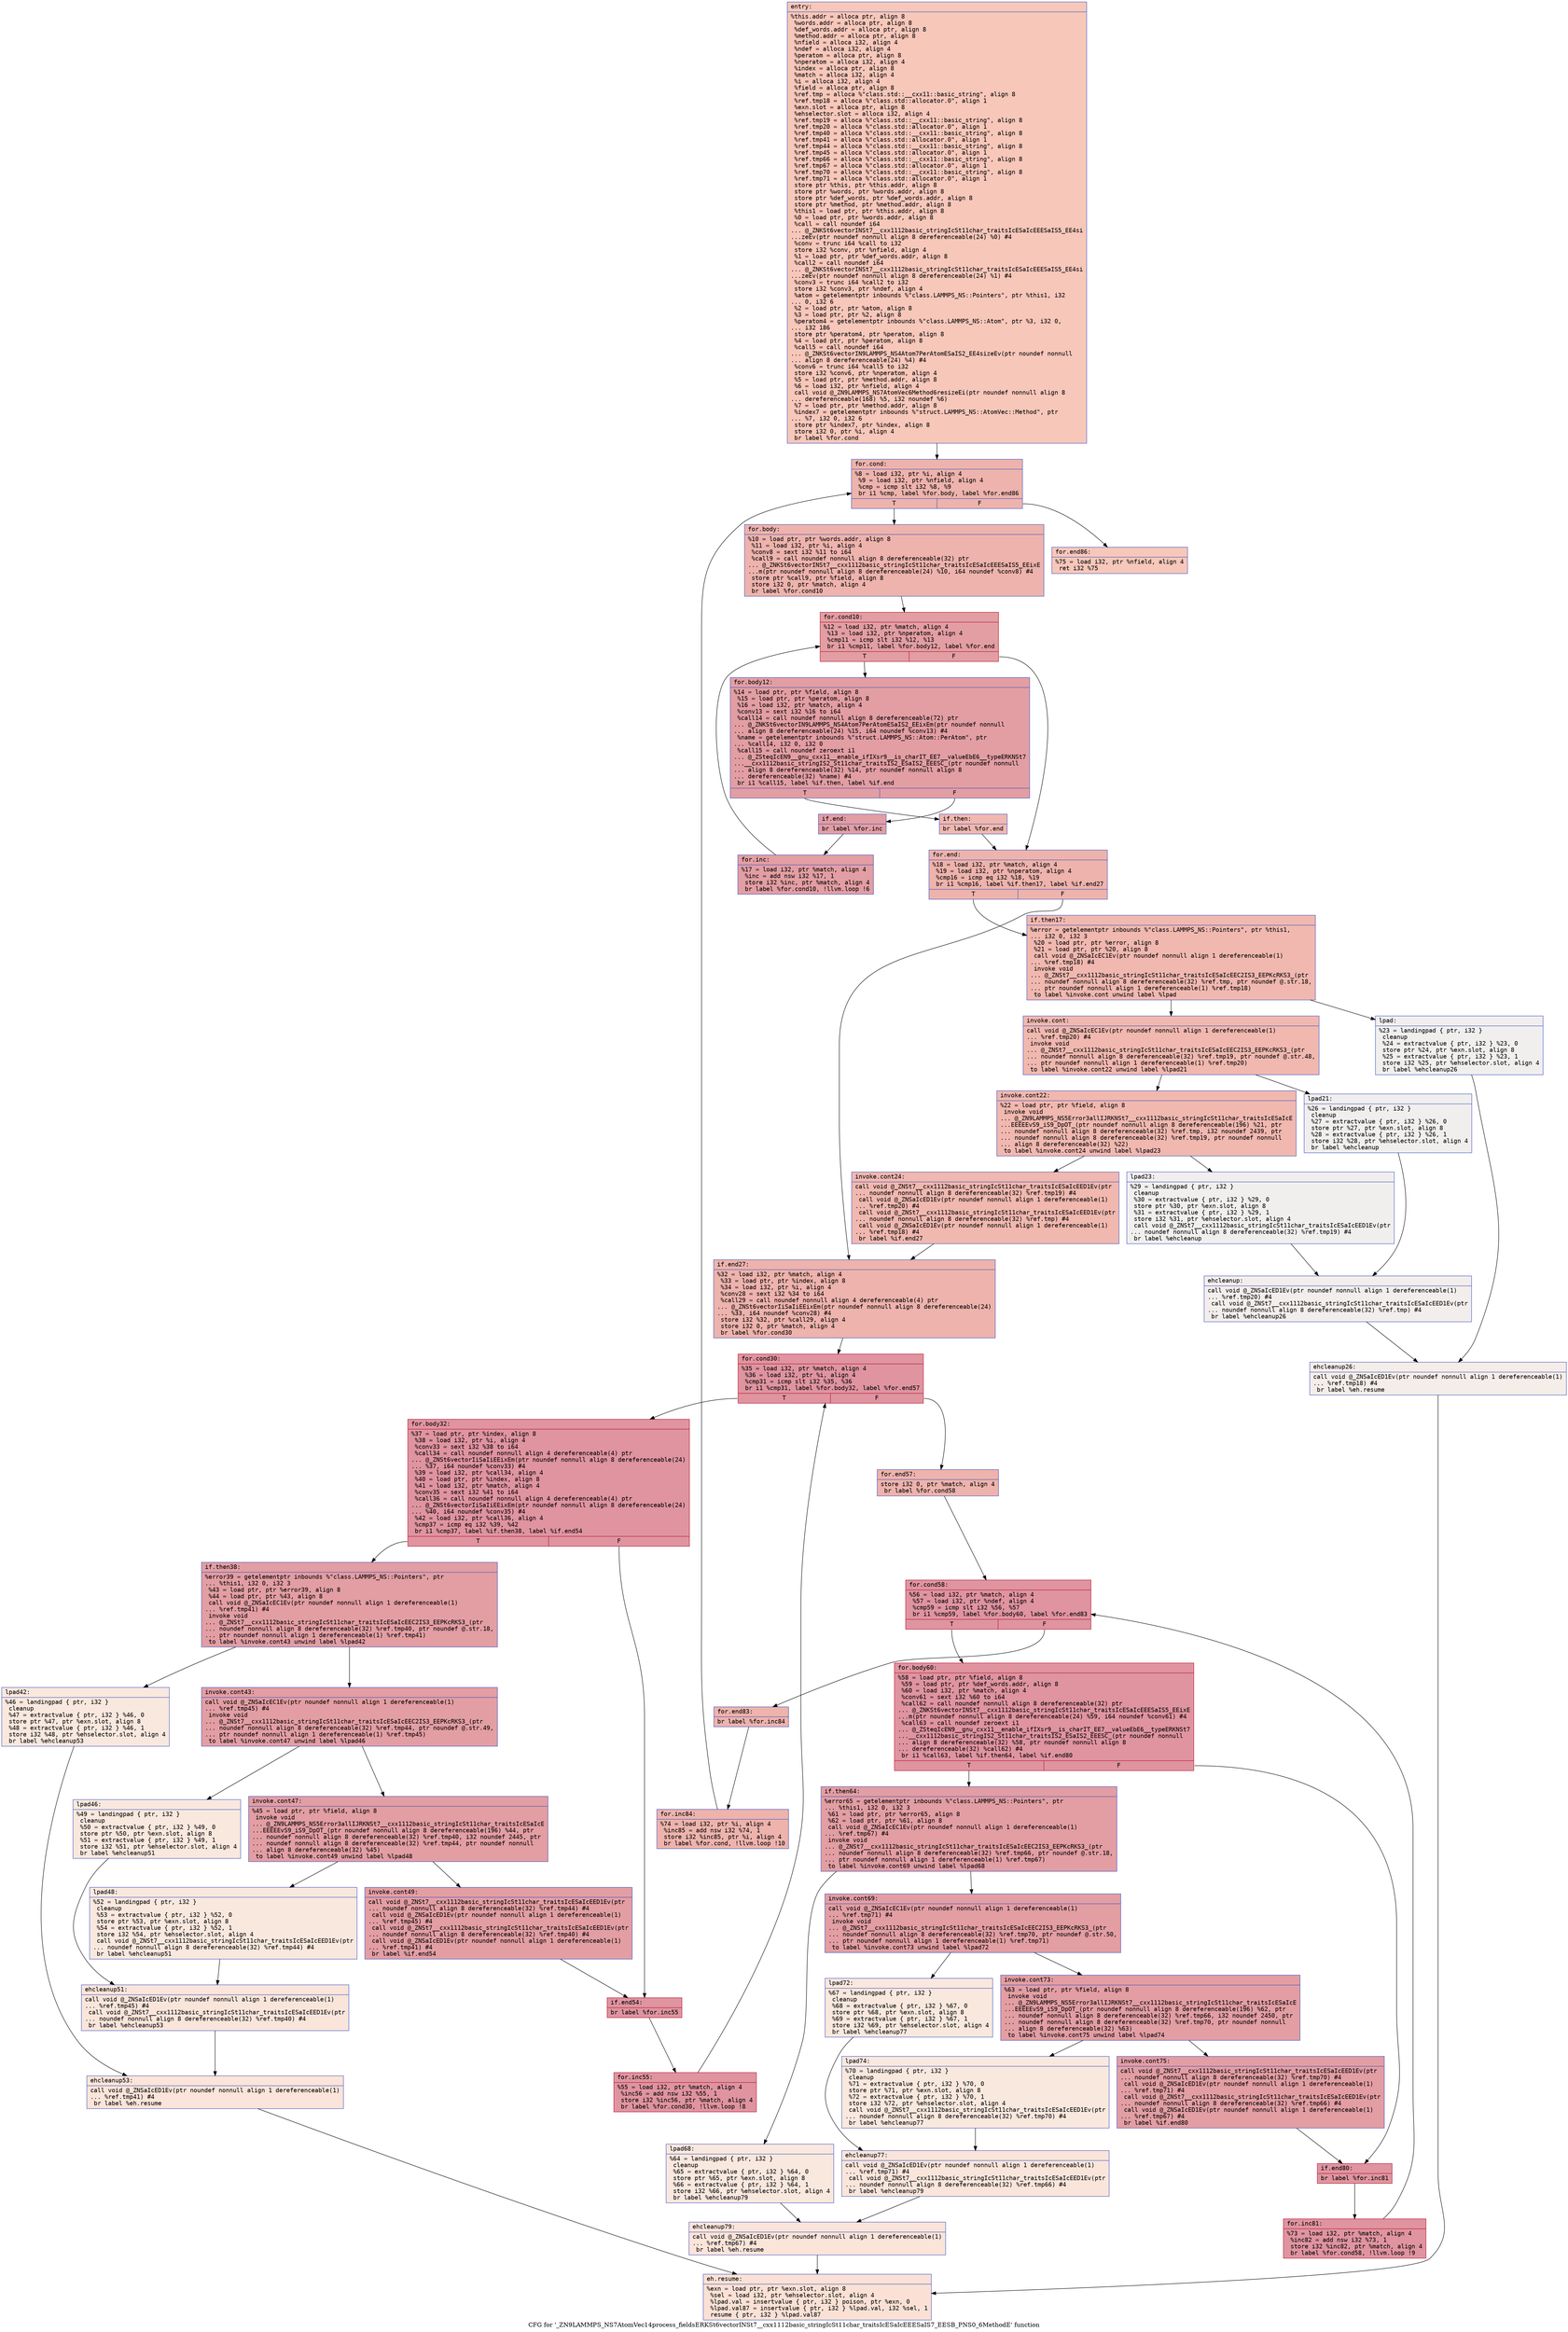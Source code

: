 digraph "CFG for '_ZN9LAMMPS_NS7AtomVec14process_fieldsERKSt6vectorINSt7__cxx1112basic_stringIcSt11char_traitsIcESaIcEEESaIS7_EESB_PNS0_6MethodE' function" {
	label="CFG for '_ZN9LAMMPS_NS7AtomVec14process_fieldsERKSt6vectorINSt7__cxx1112basic_stringIcSt11char_traitsIcESaIcEEESaIS7_EESB_PNS0_6MethodE' function";

	Node0x56285ac39cd0 [shape=record,color="#3d50c3ff", style=filled, fillcolor="#ec7f6370" fontname="Courier",label="{entry:\l|  %this.addr = alloca ptr, align 8\l  %words.addr = alloca ptr, align 8\l  %def_words.addr = alloca ptr, align 8\l  %method.addr = alloca ptr, align 8\l  %nfield = alloca i32, align 4\l  %ndef = alloca i32, align 4\l  %peratom = alloca ptr, align 8\l  %nperatom = alloca i32, align 4\l  %index = alloca ptr, align 8\l  %match = alloca i32, align 4\l  %i = alloca i32, align 4\l  %field = alloca ptr, align 8\l  %ref.tmp = alloca %\"class.std::__cxx11::basic_string\", align 8\l  %ref.tmp18 = alloca %\"class.std::allocator.0\", align 1\l  %exn.slot = alloca ptr, align 8\l  %ehselector.slot = alloca i32, align 4\l  %ref.tmp19 = alloca %\"class.std::__cxx11::basic_string\", align 8\l  %ref.tmp20 = alloca %\"class.std::allocator.0\", align 1\l  %ref.tmp40 = alloca %\"class.std::__cxx11::basic_string\", align 8\l  %ref.tmp41 = alloca %\"class.std::allocator.0\", align 1\l  %ref.tmp44 = alloca %\"class.std::__cxx11::basic_string\", align 8\l  %ref.tmp45 = alloca %\"class.std::allocator.0\", align 1\l  %ref.tmp66 = alloca %\"class.std::__cxx11::basic_string\", align 8\l  %ref.tmp67 = alloca %\"class.std::allocator.0\", align 1\l  %ref.tmp70 = alloca %\"class.std::__cxx11::basic_string\", align 8\l  %ref.tmp71 = alloca %\"class.std::allocator.0\", align 1\l  store ptr %this, ptr %this.addr, align 8\l  store ptr %words, ptr %words.addr, align 8\l  store ptr %def_words, ptr %def_words.addr, align 8\l  store ptr %method, ptr %method.addr, align 8\l  %this1 = load ptr, ptr %this.addr, align 8\l  %0 = load ptr, ptr %words.addr, align 8\l  %call = call noundef i64\l... @_ZNKSt6vectorINSt7__cxx1112basic_stringIcSt11char_traitsIcESaIcEEESaIS5_EE4si\l...zeEv(ptr noundef nonnull align 8 dereferenceable(24) %0) #4\l  %conv = trunc i64 %call to i32\l  store i32 %conv, ptr %nfield, align 4\l  %1 = load ptr, ptr %def_words.addr, align 8\l  %call2 = call noundef i64\l... @_ZNKSt6vectorINSt7__cxx1112basic_stringIcSt11char_traitsIcESaIcEEESaIS5_EE4si\l...zeEv(ptr noundef nonnull align 8 dereferenceable(24) %1) #4\l  %conv3 = trunc i64 %call2 to i32\l  store i32 %conv3, ptr %ndef, align 4\l  %atom = getelementptr inbounds %\"class.LAMMPS_NS::Pointers\", ptr %this1, i32\l... 0, i32 6\l  %2 = load ptr, ptr %atom, align 8\l  %3 = load ptr, ptr %2, align 8\l  %peratom4 = getelementptr inbounds %\"class.LAMMPS_NS::Atom\", ptr %3, i32 0,\l... i32 186\l  store ptr %peratom4, ptr %peratom, align 8\l  %4 = load ptr, ptr %peratom, align 8\l  %call5 = call noundef i64\l... @_ZNKSt6vectorIN9LAMMPS_NS4Atom7PerAtomESaIS2_EE4sizeEv(ptr noundef nonnull\l... align 8 dereferenceable(24) %4) #4\l  %conv6 = trunc i64 %call5 to i32\l  store i32 %conv6, ptr %nperatom, align 4\l  %5 = load ptr, ptr %method.addr, align 8\l  %6 = load i32, ptr %nfield, align 4\l  call void @_ZN9LAMMPS_NS7AtomVec6Method6resizeEi(ptr noundef nonnull align 8\l... dereferenceable(168) %5, i32 noundef %6)\l  %7 = load ptr, ptr %method.addr, align 8\l  %index7 = getelementptr inbounds %\"struct.LAMMPS_NS::AtomVec::Method\", ptr\l... %7, i32 0, i32 6\l  store ptr %index7, ptr %index, align 8\l  store i32 0, ptr %i, align 4\l  br label %for.cond\l}"];
	Node0x56285ac39cd0 -> Node0x56285ac3c6e0[tooltip="entry -> for.cond\nProbability 100.00%" ];
	Node0x56285ac3c6e0 [shape=record,color="#3d50c3ff", style=filled, fillcolor="#d6524470" fontname="Courier",label="{for.cond:\l|  %8 = load i32, ptr %i, align 4\l  %9 = load i32, ptr %nfield, align 4\l  %cmp = icmp slt i32 %8, %9\l  br i1 %cmp, label %for.body, label %for.end86\l|{<s0>T|<s1>F}}"];
	Node0x56285ac3c6e0:s0 -> Node0x56285ac3c8a0[tooltip="for.cond -> for.body\nProbability 96.88%" ];
	Node0x56285ac3c6e0:s1 -> Node0x56285ac3c920[tooltip="for.cond -> for.end86\nProbability 3.12%" ];
	Node0x56285ac3c8a0 [shape=record,color="#3d50c3ff", style=filled, fillcolor="#d6524470" fontname="Courier",label="{for.body:\l|  %10 = load ptr, ptr %words.addr, align 8\l  %11 = load i32, ptr %i, align 4\l  %conv8 = sext i32 %11 to i64\l  %call9 = call noundef nonnull align 8 dereferenceable(32) ptr\l... @_ZNKSt6vectorINSt7__cxx1112basic_stringIcSt11char_traitsIcESaIcEEESaIS5_EEixE\l...m(ptr noundef nonnull align 8 dereferenceable(24) %10, i64 noundef %conv8) #4\l  store ptr %call9, ptr %field, align 8\l  store i32 0, ptr %match, align 4\l  br label %for.cond10\l}"];
	Node0x56285ac3c8a0 -> Node0x56285ac3ce90[tooltip="for.body -> for.cond10\nProbability 100.00%" ];
	Node0x56285ac3ce90 [shape=record,color="#b70d28ff", style=filled, fillcolor="#be242e70" fontname="Courier",label="{for.cond10:\l|  %12 = load i32, ptr %match, align 4\l  %13 = load i32, ptr %nperatom, align 4\l  %cmp11 = icmp slt i32 %12, %13\l  br i1 %cmp11, label %for.body12, label %for.end\l|{<s0>T|<s1>F}}"];
	Node0x56285ac3ce90:s0 -> Node0x56285ac0b970[tooltip="for.cond10 -> for.body12\nProbability 96.88%" ];
	Node0x56285ac3ce90:s1 -> Node0x56285ac3ab80[tooltip="for.cond10 -> for.end\nProbability 3.12%" ];
	Node0x56285ac0b970 [shape=record,color="#3d50c3ff", style=filled, fillcolor="#be242e70" fontname="Courier",label="{for.body12:\l|  %14 = load ptr, ptr %field, align 8\l  %15 = load ptr, ptr %peratom, align 8\l  %16 = load i32, ptr %match, align 4\l  %conv13 = sext i32 %16 to i64\l  %call14 = call noundef nonnull align 8 dereferenceable(72) ptr\l... @_ZNKSt6vectorIN9LAMMPS_NS4Atom7PerAtomESaIS2_EEixEm(ptr noundef nonnull\l... align 8 dereferenceable(24) %15, i64 noundef %conv13) #4\l  %name = getelementptr inbounds %\"struct.LAMMPS_NS::Atom::PerAtom\", ptr\l... %call14, i32 0, i32 0\l  %call15 = call noundef zeroext i1\l... @_ZSteqIcEN9__gnu_cxx11__enable_ifIXsr9__is_charIT_EE7__valueEbE6__typeERKNSt7\l...__cxx1112basic_stringIS2_St11char_traitsIS2_ESaIS2_EEESC_(ptr noundef nonnull\l... align 8 dereferenceable(32) %14, ptr noundef nonnull align 8\l... dereferenceable(32) %name) #4\l  br i1 %call15, label %if.then, label %if.end\l|{<s0>T|<s1>F}}"];
	Node0x56285ac0b970:s0 -> Node0x56285ac3dda0[tooltip="for.body12 -> if.then\nProbability 3.12%" ];
	Node0x56285ac0b970:s1 -> Node0x56285ac3ddf0[tooltip="for.body12 -> if.end\nProbability 96.88%" ];
	Node0x56285ac3dda0 [shape=record,color="#3d50c3ff", style=filled, fillcolor="#dc5d4a70" fontname="Courier",label="{if.then:\l|  br label %for.end\l}"];
	Node0x56285ac3dda0 -> Node0x56285ac3ab80[tooltip="if.then -> for.end\nProbability 100.00%" ];
	Node0x56285ac3ddf0 [shape=record,color="#3d50c3ff", style=filled, fillcolor="#be242e70" fontname="Courier",label="{if.end:\l|  br label %for.inc\l}"];
	Node0x56285ac3ddf0 -> Node0x56285ac3dfe0[tooltip="if.end -> for.inc\nProbability 100.00%" ];
	Node0x56285ac3dfe0 [shape=record,color="#3d50c3ff", style=filled, fillcolor="#be242e70" fontname="Courier",label="{for.inc:\l|  %17 = load i32, ptr %match, align 4\l  %inc = add nsw i32 %17, 1\l  store i32 %inc, ptr %match, align 4\l  br label %for.cond10, !llvm.loop !6\l}"];
	Node0x56285ac3dfe0 -> Node0x56285ac3ce90[tooltip="for.inc -> for.cond10\nProbability 100.00%" ];
	Node0x56285ac3ab80 [shape=record,color="#3d50c3ff", style=filled, fillcolor="#d6524470" fontname="Courier",label="{for.end:\l|  %18 = load i32, ptr %match, align 4\l  %19 = load i32, ptr %nperatom, align 4\l  %cmp16 = icmp eq i32 %18, %19\l  br i1 %cmp16, label %if.then17, label %if.end27\l|{<s0>T|<s1>F}}"];
	Node0x56285ac3ab80:s0 -> Node0x56285ac3e530[tooltip="for.end -> if.then17\nProbability 50.00%" ];
	Node0x56285ac3ab80:s1 -> Node0x56285ac3e580[tooltip="for.end -> if.end27\nProbability 50.00%" ];
	Node0x56285ac3e530 [shape=record,color="#3d50c3ff", style=filled, fillcolor="#dc5d4a70" fontname="Courier",label="{if.then17:\l|  %error = getelementptr inbounds %\"class.LAMMPS_NS::Pointers\", ptr %this1,\l... i32 0, i32 3\l  %20 = load ptr, ptr %error, align 8\l  %21 = load ptr, ptr %20, align 8\l  call void @_ZNSaIcEC1Ev(ptr noundef nonnull align 1 dereferenceable(1)\l... %ref.tmp18) #4\l  invoke void\l... @_ZNSt7__cxx1112basic_stringIcSt11char_traitsIcESaIcEEC2IS3_EEPKcRKS3_(ptr\l... noundef nonnull align 8 dereferenceable(32) %ref.tmp, ptr noundef @.str.18,\l... ptr noundef nonnull align 1 dereferenceable(1) %ref.tmp18)\l          to label %invoke.cont unwind label %lpad\l}"];
	Node0x56285ac3e530 -> Node0x56285ac3ea10[tooltip="if.then17 -> invoke.cont\nProbability 100.00%" ];
	Node0x56285ac3e530 -> Node0x56285ac3ea90[tooltip="if.then17 -> lpad\nProbability 0.00%" ];
	Node0x56285ac3ea10 [shape=record,color="#3d50c3ff", style=filled, fillcolor="#dc5d4a70" fontname="Courier",label="{invoke.cont:\l|  call void @_ZNSaIcEC1Ev(ptr noundef nonnull align 1 dereferenceable(1)\l... %ref.tmp20) #4\l  invoke void\l... @_ZNSt7__cxx1112basic_stringIcSt11char_traitsIcESaIcEEC2IS3_EEPKcRKS3_(ptr\l... noundef nonnull align 8 dereferenceable(32) %ref.tmp19, ptr noundef @.str.48,\l... ptr noundef nonnull align 1 dereferenceable(1) %ref.tmp20)\l          to label %invoke.cont22 unwind label %lpad21\l}"];
	Node0x56285ac3ea10 -> Node0x56285ac3edb0[tooltip="invoke.cont -> invoke.cont22\nProbability 100.00%" ];
	Node0x56285ac3ea10 -> Node0x56285ac3ee00[tooltip="invoke.cont -> lpad21\nProbability 0.00%" ];
	Node0x56285ac3edb0 [shape=record,color="#3d50c3ff", style=filled, fillcolor="#dc5d4a70" fontname="Courier",label="{invoke.cont22:\l|  %22 = load ptr, ptr %field, align 8\l  invoke void\l... @_ZN9LAMMPS_NS5Error3allIJRKNSt7__cxx1112basic_stringIcSt11char_traitsIcESaIcE\l...EEEEEvS9_iS9_DpOT_(ptr noundef nonnull align 8 dereferenceable(196) %21, ptr\l... noundef nonnull align 8 dereferenceable(32) %ref.tmp, i32 noundef 2439, ptr\l... noundef nonnull align 8 dereferenceable(32) %ref.tmp19, ptr noundef nonnull\l... align 8 dereferenceable(32) %22)\l          to label %invoke.cont24 unwind label %lpad23\l}"];
	Node0x56285ac3edb0 -> Node0x56285ac3ed60[tooltip="invoke.cont22 -> invoke.cont24\nProbability 100.00%" ];
	Node0x56285ac3edb0 -> Node0x56285ac3f1b0[tooltip="invoke.cont22 -> lpad23\nProbability 0.00%" ];
	Node0x56285ac3ed60 [shape=record,color="#3d50c3ff", style=filled, fillcolor="#dc5d4a70" fontname="Courier",label="{invoke.cont24:\l|  call void @_ZNSt7__cxx1112basic_stringIcSt11char_traitsIcESaIcEED1Ev(ptr\l... noundef nonnull align 8 dereferenceable(32) %ref.tmp19) #4\l  call void @_ZNSaIcED1Ev(ptr noundef nonnull align 1 dereferenceable(1)\l... %ref.tmp20) #4\l  call void @_ZNSt7__cxx1112basic_stringIcSt11char_traitsIcESaIcEED1Ev(ptr\l... noundef nonnull align 8 dereferenceable(32) %ref.tmp) #4\l  call void @_ZNSaIcED1Ev(ptr noundef nonnull align 1 dereferenceable(1)\l... %ref.tmp18) #4\l  br label %if.end27\l}"];
	Node0x56285ac3ed60 -> Node0x56285ac3e580[tooltip="invoke.cont24 -> if.end27\nProbability 100.00%" ];
	Node0x56285ac3ea90 [shape=record,color="#3d50c3ff", style=filled, fillcolor="#e0dbd870" fontname="Courier",label="{lpad:\l|  %23 = landingpad \{ ptr, i32 \}\l          cleanup\l  %24 = extractvalue \{ ptr, i32 \} %23, 0\l  store ptr %24, ptr %exn.slot, align 8\l  %25 = extractvalue \{ ptr, i32 \} %23, 1\l  store i32 %25, ptr %ehselector.slot, align 4\l  br label %ehcleanup26\l}"];
	Node0x56285ac3ea90 -> Node0x56285ac3fc30[tooltip="lpad -> ehcleanup26\nProbability 100.00%" ];
	Node0x56285ac3ee00 [shape=record,color="#3d50c3ff", style=filled, fillcolor="#e0dbd870" fontname="Courier",label="{lpad21:\l|  %26 = landingpad \{ ptr, i32 \}\l          cleanup\l  %27 = extractvalue \{ ptr, i32 \} %26, 0\l  store ptr %27, ptr %exn.slot, align 8\l  %28 = extractvalue \{ ptr, i32 \} %26, 1\l  store i32 %28, ptr %ehselector.slot, align 4\l  br label %ehcleanup\l}"];
	Node0x56285ac3ee00 -> Node0x56285ac3ffa0[tooltip="lpad21 -> ehcleanup\nProbability 100.00%" ];
	Node0x56285ac3f1b0 [shape=record,color="#3d50c3ff", style=filled, fillcolor="#e0dbd870" fontname="Courier",label="{lpad23:\l|  %29 = landingpad \{ ptr, i32 \}\l          cleanup\l  %30 = extractvalue \{ ptr, i32 \} %29, 0\l  store ptr %30, ptr %exn.slot, align 8\l  %31 = extractvalue \{ ptr, i32 \} %29, 1\l  store i32 %31, ptr %ehselector.slot, align 4\l  call void @_ZNSt7__cxx1112basic_stringIcSt11char_traitsIcESaIcEED1Ev(ptr\l... noundef nonnull align 8 dereferenceable(32) %ref.tmp19) #4\l  br label %ehcleanup\l}"];
	Node0x56285ac3f1b0 -> Node0x56285ac3ffa0[tooltip="lpad23 -> ehcleanup\nProbability 100.00%" ];
	Node0x56285ac3ffa0 [shape=record,color="#3d50c3ff", style=filled, fillcolor="#e5d8d170" fontname="Courier",label="{ehcleanup:\l|  call void @_ZNSaIcED1Ev(ptr noundef nonnull align 1 dereferenceable(1)\l... %ref.tmp20) #4\l  call void @_ZNSt7__cxx1112basic_stringIcSt11char_traitsIcESaIcEED1Ev(ptr\l... noundef nonnull align 8 dereferenceable(32) %ref.tmp) #4\l  br label %ehcleanup26\l}"];
	Node0x56285ac3ffa0 -> Node0x56285ac3fc30[tooltip="ehcleanup -> ehcleanup26\nProbability 100.00%" ];
	Node0x56285ac3fc30 [shape=record,color="#3d50c3ff", style=filled, fillcolor="#e8d6cc70" fontname="Courier",label="{ehcleanup26:\l|  call void @_ZNSaIcED1Ev(ptr noundef nonnull align 1 dereferenceable(1)\l... %ref.tmp18) #4\l  br label %eh.resume\l}"];
	Node0x56285ac3fc30 -> Node0x56285ac408b0[tooltip="ehcleanup26 -> eh.resume\nProbability 100.00%" ];
	Node0x56285ac3e580 [shape=record,color="#3d50c3ff", style=filled, fillcolor="#d6524470" fontname="Courier",label="{if.end27:\l|  %32 = load i32, ptr %match, align 4\l  %33 = load ptr, ptr %index, align 8\l  %34 = load i32, ptr %i, align 4\l  %conv28 = sext i32 %34 to i64\l  %call29 = call noundef nonnull align 4 dereferenceable(4) ptr\l... @_ZNSt6vectorIiSaIiEEixEm(ptr noundef nonnull align 8 dereferenceable(24)\l... %33, i64 noundef %conv28) #4\l  store i32 %32, ptr %call29, align 4\l  store i32 0, ptr %match, align 4\l  br label %for.cond30\l}"];
	Node0x56285ac3e580 -> Node0x56285ac40e70[tooltip="if.end27 -> for.cond30\nProbability 100.00%" ];
	Node0x56285ac40e70 [shape=record,color="#b70d28ff", style=filled, fillcolor="#b70d2870" fontname="Courier",label="{for.cond30:\l|  %35 = load i32, ptr %match, align 4\l  %36 = load i32, ptr %i, align 4\l  %cmp31 = icmp slt i32 %35, %36\l  br i1 %cmp31, label %for.body32, label %for.end57\l|{<s0>T|<s1>F}}"];
	Node0x56285ac40e70:s0 -> Node0x56285ac410c0[tooltip="for.cond30 -> for.body32\nProbability 96.88%" ];
	Node0x56285ac40e70:s1 -> Node0x56285ac41110[tooltip="for.cond30 -> for.end57\nProbability 3.12%" ];
	Node0x56285ac410c0 [shape=record,color="#b70d28ff", style=filled, fillcolor="#b70d2870" fontname="Courier",label="{for.body32:\l|  %37 = load ptr, ptr %index, align 8\l  %38 = load i32, ptr %i, align 4\l  %conv33 = sext i32 %38 to i64\l  %call34 = call noundef nonnull align 4 dereferenceable(4) ptr\l... @_ZNSt6vectorIiSaIiEEixEm(ptr noundef nonnull align 8 dereferenceable(24)\l... %37, i64 noundef %conv33) #4\l  %39 = load i32, ptr %call34, align 4\l  %40 = load ptr, ptr %index, align 8\l  %41 = load i32, ptr %match, align 4\l  %conv35 = sext i32 %41 to i64\l  %call36 = call noundef nonnull align 4 dereferenceable(4) ptr\l... @_ZNSt6vectorIiSaIiEEixEm(ptr noundef nonnull align 8 dereferenceable(24)\l... %40, i64 noundef %conv35) #4\l  %42 = load i32, ptr %call36, align 4\l  %cmp37 = icmp eq i32 %39, %42\l  br i1 %cmp37, label %if.then38, label %if.end54\l|{<s0>T|<s1>F}}"];
	Node0x56285ac410c0:s0 -> Node0x56285ac41a10[tooltip="for.body32 -> if.then38\nProbability 50.00%" ];
	Node0x56285ac410c0:s1 -> Node0x56285ac41a60[tooltip="for.body32 -> if.end54\nProbability 50.00%" ];
	Node0x56285ac41a10 [shape=record,color="#3d50c3ff", style=filled, fillcolor="#be242e70" fontname="Courier",label="{if.then38:\l|  %error39 = getelementptr inbounds %\"class.LAMMPS_NS::Pointers\", ptr\l... %this1, i32 0, i32 3\l  %43 = load ptr, ptr %error39, align 8\l  %44 = load ptr, ptr %43, align 8\l  call void @_ZNSaIcEC1Ev(ptr noundef nonnull align 1 dereferenceable(1)\l... %ref.tmp41) #4\l  invoke void\l... @_ZNSt7__cxx1112basic_stringIcSt11char_traitsIcESaIcEEC2IS3_EEPKcRKS3_(ptr\l... noundef nonnull align 8 dereferenceable(32) %ref.tmp40, ptr noundef @.str.18,\l... ptr noundef nonnull align 1 dereferenceable(1) %ref.tmp41)\l          to label %invoke.cont43 unwind label %lpad42\l}"];
	Node0x56285ac41a10 -> Node0x56285ac41f20[tooltip="if.then38 -> invoke.cont43\nProbability 100.00%" ];
	Node0x56285ac41a10 -> Node0x56285ac41fa0[tooltip="if.then38 -> lpad42\nProbability 0.00%" ];
	Node0x56285ac41f20 [shape=record,color="#3d50c3ff", style=filled, fillcolor="#be242e70" fontname="Courier",label="{invoke.cont43:\l|  call void @_ZNSaIcEC1Ev(ptr noundef nonnull align 1 dereferenceable(1)\l... %ref.tmp45) #4\l  invoke void\l... @_ZNSt7__cxx1112basic_stringIcSt11char_traitsIcESaIcEEC2IS3_EEPKcRKS3_(ptr\l... noundef nonnull align 8 dereferenceable(32) %ref.tmp44, ptr noundef @.str.49,\l... ptr noundef nonnull align 1 dereferenceable(1) %ref.tmp45)\l          to label %invoke.cont47 unwind label %lpad46\l}"];
	Node0x56285ac41f20 -> Node0x56285ac42320[tooltip="invoke.cont43 -> invoke.cont47\nProbability 100.00%" ];
	Node0x56285ac41f20 -> Node0x56285ac42370[tooltip="invoke.cont43 -> lpad46\nProbability 0.00%" ];
	Node0x56285ac42320 [shape=record,color="#3d50c3ff", style=filled, fillcolor="#be242e70" fontname="Courier",label="{invoke.cont47:\l|  %45 = load ptr, ptr %field, align 8\l  invoke void\l... @_ZN9LAMMPS_NS5Error3allIJRKNSt7__cxx1112basic_stringIcSt11char_traitsIcESaIcE\l...EEEEEvS9_iS9_DpOT_(ptr noundef nonnull align 8 dereferenceable(196) %44, ptr\l... noundef nonnull align 8 dereferenceable(32) %ref.tmp40, i32 noundef 2445, ptr\l... noundef nonnull align 8 dereferenceable(32) %ref.tmp44, ptr noundef nonnull\l... align 8 dereferenceable(32) %45)\l          to label %invoke.cont49 unwind label %lpad48\l}"];
	Node0x56285ac42320 -> Node0x56285ac422d0[tooltip="invoke.cont47 -> invoke.cont49\nProbability 100.00%" ];
	Node0x56285ac42320 -> Node0x56285ac42720[tooltip="invoke.cont47 -> lpad48\nProbability 0.00%" ];
	Node0x56285ac422d0 [shape=record,color="#3d50c3ff", style=filled, fillcolor="#be242e70" fontname="Courier",label="{invoke.cont49:\l|  call void @_ZNSt7__cxx1112basic_stringIcSt11char_traitsIcESaIcEED1Ev(ptr\l... noundef nonnull align 8 dereferenceable(32) %ref.tmp44) #4\l  call void @_ZNSaIcED1Ev(ptr noundef nonnull align 1 dereferenceable(1)\l... %ref.tmp45) #4\l  call void @_ZNSt7__cxx1112basic_stringIcSt11char_traitsIcESaIcEED1Ev(ptr\l... noundef nonnull align 8 dereferenceable(32) %ref.tmp40) #4\l  call void @_ZNSaIcED1Ev(ptr noundef nonnull align 1 dereferenceable(1)\l... %ref.tmp41) #4\l  br label %if.end54\l}"];
	Node0x56285ac422d0 -> Node0x56285ac41a60[tooltip="invoke.cont49 -> if.end54\nProbability 100.00%" ];
	Node0x56285ac41fa0 [shape=record,color="#3d50c3ff", style=filled, fillcolor="#f2cab570" fontname="Courier",label="{lpad42:\l|  %46 = landingpad \{ ptr, i32 \}\l          cleanup\l  %47 = extractvalue \{ ptr, i32 \} %46, 0\l  store ptr %47, ptr %exn.slot, align 8\l  %48 = extractvalue \{ ptr, i32 \} %46, 1\l  store i32 %48, ptr %ehselector.slot, align 4\l  br label %ehcleanup53\l}"];
	Node0x56285ac41fa0 -> Node0x56285ac438d0[tooltip="lpad42 -> ehcleanup53\nProbability 100.00%" ];
	Node0x56285ac42370 [shape=record,color="#3d50c3ff", style=filled, fillcolor="#f2cab570" fontname="Courier",label="{lpad46:\l|  %49 = landingpad \{ ptr, i32 \}\l          cleanup\l  %50 = extractvalue \{ ptr, i32 \} %49, 0\l  store ptr %50, ptr %exn.slot, align 8\l  %51 = extractvalue \{ ptr, i32 \} %49, 1\l  store i32 %51, ptr %ehselector.slot, align 4\l  br label %ehcleanup51\l}"];
	Node0x56285ac42370 -> Node0x56285ac43bd0[tooltip="lpad46 -> ehcleanup51\nProbability 100.00%" ];
	Node0x56285ac42720 [shape=record,color="#3d50c3ff", style=filled, fillcolor="#f2cab570" fontname="Courier",label="{lpad48:\l|  %52 = landingpad \{ ptr, i32 \}\l          cleanup\l  %53 = extractvalue \{ ptr, i32 \} %52, 0\l  store ptr %53, ptr %exn.slot, align 8\l  %54 = extractvalue \{ ptr, i32 \} %52, 1\l  store i32 %54, ptr %ehselector.slot, align 4\l  call void @_ZNSt7__cxx1112basic_stringIcSt11char_traitsIcESaIcEED1Ev(ptr\l... noundef nonnull align 8 dereferenceable(32) %ref.tmp44) #4\l  br label %ehcleanup51\l}"];
	Node0x56285ac42720 -> Node0x56285ac43bd0[tooltip="lpad48 -> ehcleanup51\nProbability 100.00%" ];
	Node0x56285ac43bd0 [shape=record,color="#3d50c3ff", style=filled, fillcolor="#f4c5ad70" fontname="Courier",label="{ehcleanup51:\l|  call void @_ZNSaIcED1Ev(ptr noundef nonnull align 1 dereferenceable(1)\l... %ref.tmp45) #4\l  call void @_ZNSt7__cxx1112basic_stringIcSt11char_traitsIcESaIcEED1Ev(ptr\l... noundef nonnull align 8 dereferenceable(32) %ref.tmp40) #4\l  br label %ehcleanup53\l}"];
	Node0x56285ac43bd0 -> Node0x56285ac438d0[tooltip="ehcleanup51 -> ehcleanup53\nProbability 100.00%" ];
	Node0x56285ac438d0 [shape=record,color="#3d50c3ff", style=filled, fillcolor="#f5c1a970" fontname="Courier",label="{ehcleanup53:\l|  call void @_ZNSaIcED1Ev(ptr noundef nonnull align 1 dereferenceable(1)\l... %ref.tmp41) #4\l  br label %eh.resume\l}"];
	Node0x56285ac438d0 -> Node0x56285ac408b0[tooltip="ehcleanup53 -> eh.resume\nProbability 100.00%" ];
	Node0x56285ac41a60 [shape=record,color="#b70d28ff", style=filled, fillcolor="#b70d2870" fontname="Courier",label="{if.end54:\l|  br label %for.inc55\l}"];
	Node0x56285ac41a60 -> Node0x56285ac44550[tooltip="if.end54 -> for.inc55\nProbability 100.00%" ];
	Node0x56285ac44550 [shape=record,color="#b70d28ff", style=filled, fillcolor="#b70d2870" fontname="Courier",label="{for.inc55:\l|  %55 = load i32, ptr %match, align 4\l  %inc56 = add nsw i32 %55, 1\l  store i32 %inc56, ptr %match, align 4\l  br label %for.cond30, !llvm.loop !8\l}"];
	Node0x56285ac44550 -> Node0x56285ac40e70[tooltip="for.inc55 -> for.cond30\nProbability 100.00%" ];
	Node0x56285ac41110 [shape=record,color="#3d50c3ff", style=filled, fillcolor="#d6524470" fontname="Courier",label="{for.end57:\l|  store i32 0, ptr %match, align 4\l  br label %for.cond58\l}"];
	Node0x56285ac41110 -> Node0x56285ac44a20[tooltip="for.end57 -> for.cond58\nProbability 100.00%" ];
	Node0x56285ac44a20 [shape=record,color="#b70d28ff", style=filled, fillcolor="#b70d2870" fontname="Courier",label="{for.cond58:\l|  %56 = load i32, ptr %match, align 4\l  %57 = load i32, ptr %ndef, align 4\l  %cmp59 = icmp slt i32 %56, %57\l  br i1 %cmp59, label %for.body60, label %for.end83\l|{<s0>T|<s1>F}}"];
	Node0x56285ac44a20:s0 -> Node0x56285ac3d330[tooltip="for.cond58 -> for.body60\nProbability 96.88%" ];
	Node0x56285ac44a20:s1 -> Node0x56285ac3d3b0[tooltip="for.cond58 -> for.end83\nProbability 3.12%" ];
	Node0x56285ac3d330 [shape=record,color="#b70d28ff", style=filled, fillcolor="#b70d2870" fontname="Courier",label="{for.body60:\l|  %58 = load ptr, ptr %field, align 8\l  %59 = load ptr, ptr %def_words.addr, align 8\l  %60 = load i32, ptr %match, align 4\l  %conv61 = sext i32 %60 to i64\l  %call62 = call noundef nonnull align 8 dereferenceable(32) ptr\l... @_ZNKSt6vectorINSt7__cxx1112basic_stringIcSt11char_traitsIcESaIcEEESaIS5_EEixE\l...m(ptr noundef nonnull align 8 dereferenceable(24) %59, i64 noundef %conv61) #4\l  %call63 = call noundef zeroext i1\l... @_ZSteqIcEN9__gnu_cxx11__enable_ifIXsr9__is_charIT_EE7__valueEbE6__typeERKNSt7\l...__cxx1112basic_stringIS2_St11char_traitsIS2_ESaIS2_EEESC_(ptr noundef nonnull\l... align 8 dereferenceable(32) %58, ptr noundef nonnull align 8\l... dereferenceable(32) %call62) #4\l  br i1 %call63, label %if.then64, label %if.end80\l|{<s0>T|<s1>F}}"];
	Node0x56285ac3d330:s0 -> Node0x56285ac45a60[tooltip="for.body60 -> if.then64\nProbability 50.00%" ];
	Node0x56285ac3d330:s1 -> Node0x56285ac45ae0[tooltip="for.body60 -> if.end80\nProbability 50.00%" ];
	Node0x56285ac45a60 [shape=record,color="#3d50c3ff", style=filled, fillcolor="#be242e70" fontname="Courier",label="{if.then64:\l|  %error65 = getelementptr inbounds %\"class.LAMMPS_NS::Pointers\", ptr\l... %this1, i32 0, i32 3\l  %61 = load ptr, ptr %error65, align 8\l  %62 = load ptr, ptr %61, align 8\l  call void @_ZNSaIcEC1Ev(ptr noundef nonnull align 1 dereferenceable(1)\l... %ref.tmp67) #4\l  invoke void\l... @_ZNSt7__cxx1112basic_stringIcSt11char_traitsIcESaIcEEC2IS3_EEPKcRKS3_(ptr\l... noundef nonnull align 8 dereferenceable(32) %ref.tmp66, ptr noundef @.str.18,\l... ptr noundef nonnull align 1 dereferenceable(1) %ref.tmp67)\l          to label %invoke.cont69 unwind label %lpad68\l}"];
	Node0x56285ac45a60 -> Node0x56285ac45f50[tooltip="if.then64 -> invoke.cont69\nProbability 100.00%" ];
	Node0x56285ac45a60 -> Node0x56285ac45fd0[tooltip="if.then64 -> lpad68\nProbability 0.00%" ];
	Node0x56285ac45f50 [shape=record,color="#3d50c3ff", style=filled, fillcolor="#be242e70" fontname="Courier",label="{invoke.cont69:\l|  call void @_ZNSaIcEC1Ev(ptr noundef nonnull align 1 dereferenceable(1)\l... %ref.tmp71) #4\l  invoke void\l... @_ZNSt7__cxx1112basic_stringIcSt11char_traitsIcESaIcEEC2IS3_EEPKcRKS3_(ptr\l... noundef nonnull align 8 dereferenceable(32) %ref.tmp70, ptr noundef @.str.50,\l... ptr noundef nonnull align 1 dereferenceable(1) %ref.tmp71)\l          to label %invoke.cont73 unwind label %lpad72\l}"];
	Node0x56285ac45f50 -> Node0x56285ac462f0[tooltip="invoke.cont69 -> invoke.cont73\nProbability 100.00%" ];
	Node0x56285ac45f50 -> Node0x56285ac46340[tooltip="invoke.cont69 -> lpad72\nProbability 0.00%" ];
	Node0x56285ac462f0 [shape=record,color="#3d50c3ff", style=filled, fillcolor="#be242e70" fontname="Courier",label="{invoke.cont73:\l|  %63 = load ptr, ptr %field, align 8\l  invoke void\l... @_ZN9LAMMPS_NS5Error3allIJRKNSt7__cxx1112basic_stringIcSt11char_traitsIcESaIcE\l...EEEEEvS9_iS9_DpOT_(ptr noundef nonnull align 8 dereferenceable(196) %62, ptr\l... noundef nonnull align 8 dereferenceable(32) %ref.tmp66, i32 noundef 2450, ptr\l... noundef nonnull align 8 dereferenceable(32) %ref.tmp70, ptr noundef nonnull\l... align 8 dereferenceable(32) %63)\l          to label %invoke.cont75 unwind label %lpad74\l}"];
	Node0x56285ac462f0 -> Node0x56285ac462a0[tooltip="invoke.cont73 -> invoke.cont75\nProbability 100.00%" ];
	Node0x56285ac462f0 -> Node0x56285ac466f0[tooltip="invoke.cont73 -> lpad74\nProbability 0.00%" ];
	Node0x56285ac462a0 [shape=record,color="#3d50c3ff", style=filled, fillcolor="#be242e70" fontname="Courier",label="{invoke.cont75:\l|  call void @_ZNSt7__cxx1112basic_stringIcSt11char_traitsIcESaIcEED1Ev(ptr\l... noundef nonnull align 8 dereferenceable(32) %ref.tmp70) #4\l  call void @_ZNSaIcED1Ev(ptr noundef nonnull align 1 dereferenceable(1)\l... %ref.tmp71) #4\l  call void @_ZNSt7__cxx1112basic_stringIcSt11char_traitsIcESaIcEED1Ev(ptr\l... noundef nonnull align 8 dereferenceable(32) %ref.tmp66) #4\l  call void @_ZNSaIcED1Ev(ptr noundef nonnull align 1 dereferenceable(1)\l... %ref.tmp67) #4\l  br label %if.end80\l}"];
	Node0x56285ac462a0 -> Node0x56285ac45ae0[tooltip="invoke.cont75 -> if.end80\nProbability 100.00%" ];
	Node0x56285ac45fd0 [shape=record,color="#3d50c3ff", style=filled, fillcolor="#f2cab570" fontname="Courier",label="{lpad68:\l|  %64 = landingpad \{ ptr, i32 \}\l          cleanup\l  %65 = extractvalue \{ ptr, i32 \} %64, 0\l  store ptr %65, ptr %exn.slot, align 8\l  %66 = extractvalue \{ ptr, i32 \} %64, 1\l  store i32 %66, ptr %ehselector.slot, align 4\l  br label %ehcleanup79\l}"];
	Node0x56285ac45fd0 -> Node0x56285ac46f70[tooltip="lpad68 -> ehcleanup79\nProbability 100.00%" ];
	Node0x56285ac46340 [shape=record,color="#3d50c3ff", style=filled, fillcolor="#f2cab570" fontname="Courier",label="{lpad72:\l|  %67 = landingpad \{ ptr, i32 \}\l          cleanup\l  %68 = extractvalue \{ ptr, i32 \} %67, 0\l  store ptr %68, ptr %exn.slot, align 8\l  %69 = extractvalue \{ ptr, i32 \} %67, 1\l  store i32 %69, ptr %ehselector.slot, align 4\l  br label %ehcleanup77\l}"];
	Node0x56285ac46340 -> Node0x56285ac47270[tooltip="lpad72 -> ehcleanup77\nProbability 100.00%" ];
	Node0x56285ac466f0 [shape=record,color="#3d50c3ff", style=filled, fillcolor="#f2cab570" fontname="Courier",label="{lpad74:\l|  %70 = landingpad \{ ptr, i32 \}\l          cleanup\l  %71 = extractvalue \{ ptr, i32 \} %70, 0\l  store ptr %71, ptr %exn.slot, align 8\l  %72 = extractvalue \{ ptr, i32 \} %70, 1\l  store i32 %72, ptr %ehselector.slot, align 4\l  call void @_ZNSt7__cxx1112basic_stringIcSt11char_traitsIcESaIcEED1Ev(ptr\l... noundef nonnull align 8 dereferenceable(32) %ref.tmp70) #4\l  br label %ehcleanup77\l}"];
	Node0x56285ac466f0 -> Node0x56285ac47270[tooltip="lpad74 -> ehcleanup77\nProbability 100.00%" ];
	Node0x56285ac47270 [shape=record,color="#3d50c3ff", style=filled, fillcolor="#f4c5ad70" fontname="Courier",label="{ehcleanup77:\l|  call void @_ZNSaIcED1Ev(ptr noundef nonnull align 1 dereferenceable(1)\l... %ref.tmp71) #4\l  call void @_ZNSt7__cxx1112basic_stringIcSt11char_traitsIcESaIcEED1Ev(ptr\l... noundef nonnull align 8 dereferenceable(32) %ref.tmp66) #4\l  br label %ehcleanup79\l}"];
	Node0x56285ac47270 -> Node0x56285ac46f70[tooltip="ehcleanup77 -> ehcleanup79\nProbability 100.00%" ];
	Node0x56285ac46f70 [shape=record,color="#3d50c3ff", style=filled, fillcolor="#f5c1a970" fontname="Courier",label="{ehcleanup79:\l|  call void @_ZNSaIcED1Ev(ptr noundef nonnull align 1 dereferenceable(1)\l... %ref.tmp67) #4\l  br label %eh.resume\l}"];
	Node0x56285ac46f70 -> Node0x56285ac408b0[tooltip="ehcleanup79 -> eh.resume\nProbability 100.00%" ];
	Node0x56285ac45ae0 [shape=record,color="#b70d28ff", style=filled, fillcolor="#b70d2870" fontname="Courier",label="{if.end80:\l|  br label %for.inc81\l}"];
	Node0x56285ac45ae0 -> Node0x56285ac47bf0[tooltip="if.end80 -> for.inc81\nProbability 100.00%" ];
	Node0x56285ac47bf0 [shape=record,color="#b70d28ff", style=filled, fillcolor="#b70d2870" fontname="Courier",label="{for.inc81:\l|  %73 = load i32, ptr %match, align 4\l  %inc82 = add nsw i32 %73, 1\l  store i32 %inc82, ptr %match, align 4\l  br label %for.cond58, !llvm.loop !9\l}"];
	Node0x56285ac47bf0 -> Node0x56285ac44a20[tooltip="for.inc81 -> for.cond58\nProbability 100.00%" ];
	Node0x56285ac3d3b0 [shape=record,color="#3d50c3ff", style=filled, fillcolor="#d6524470" fontname="Courier",label="{for.end83:\l|  br label %for.inc84\l}"];
	Node0x56285ac3d3b0 -> Node0x56285ac48020[tooltip="for.end83 -> for.inc84\nProbability 100.00%" ];
	Node0x56285ac48020 [shape=record,color="#3d50c3ff", style=filled, fillcolor="#d6524470" fontname="Courier",label="{for.inc84:\l|  %74 = load i32, ptr %i, align 4\l  %inc85 = add nsw i32 %74, 1\l  store i32 %inc85, ptr %i, align 4\l  br label %for.cond, !llvm.loop !10\l}"];
	Node0x56285ac48020 -> Node0x56285ac3c6e0[tooltip="for.inc84 -> for.cond\nProbability 100.00%" ];
	Node0x56285ac3c920 [shape=record,color="#3d50c3ff", style=filled, fillcolor="#ec7f6370" fontname="Courier",label="{for.end86:\l|  %75 = load i32, ptr %nfield, align 4\l  ret i32 %75\l}"];
	Node0x56285ac408b0 [shape=record,color="#3d50c3ff", style=filled, fillcolor="#f7bca170" fontname="Courier",label="{eh.resume:\l|  %exn = load ptr, ptr %exn.slot, align 8\l  %sel = load i32, ptr %ehselector.slot, align 4\l  %lpad.val = insertvalue \{ ptr, i32 \} poison, ptr %exn, 0\l  %lpad.val87 = insertvalue \{ ptr, i32 \} %lpad.val, i32 %sel, 1\l  resume \{ ptr, i32 \} %lpad.val87\l}"];
}

